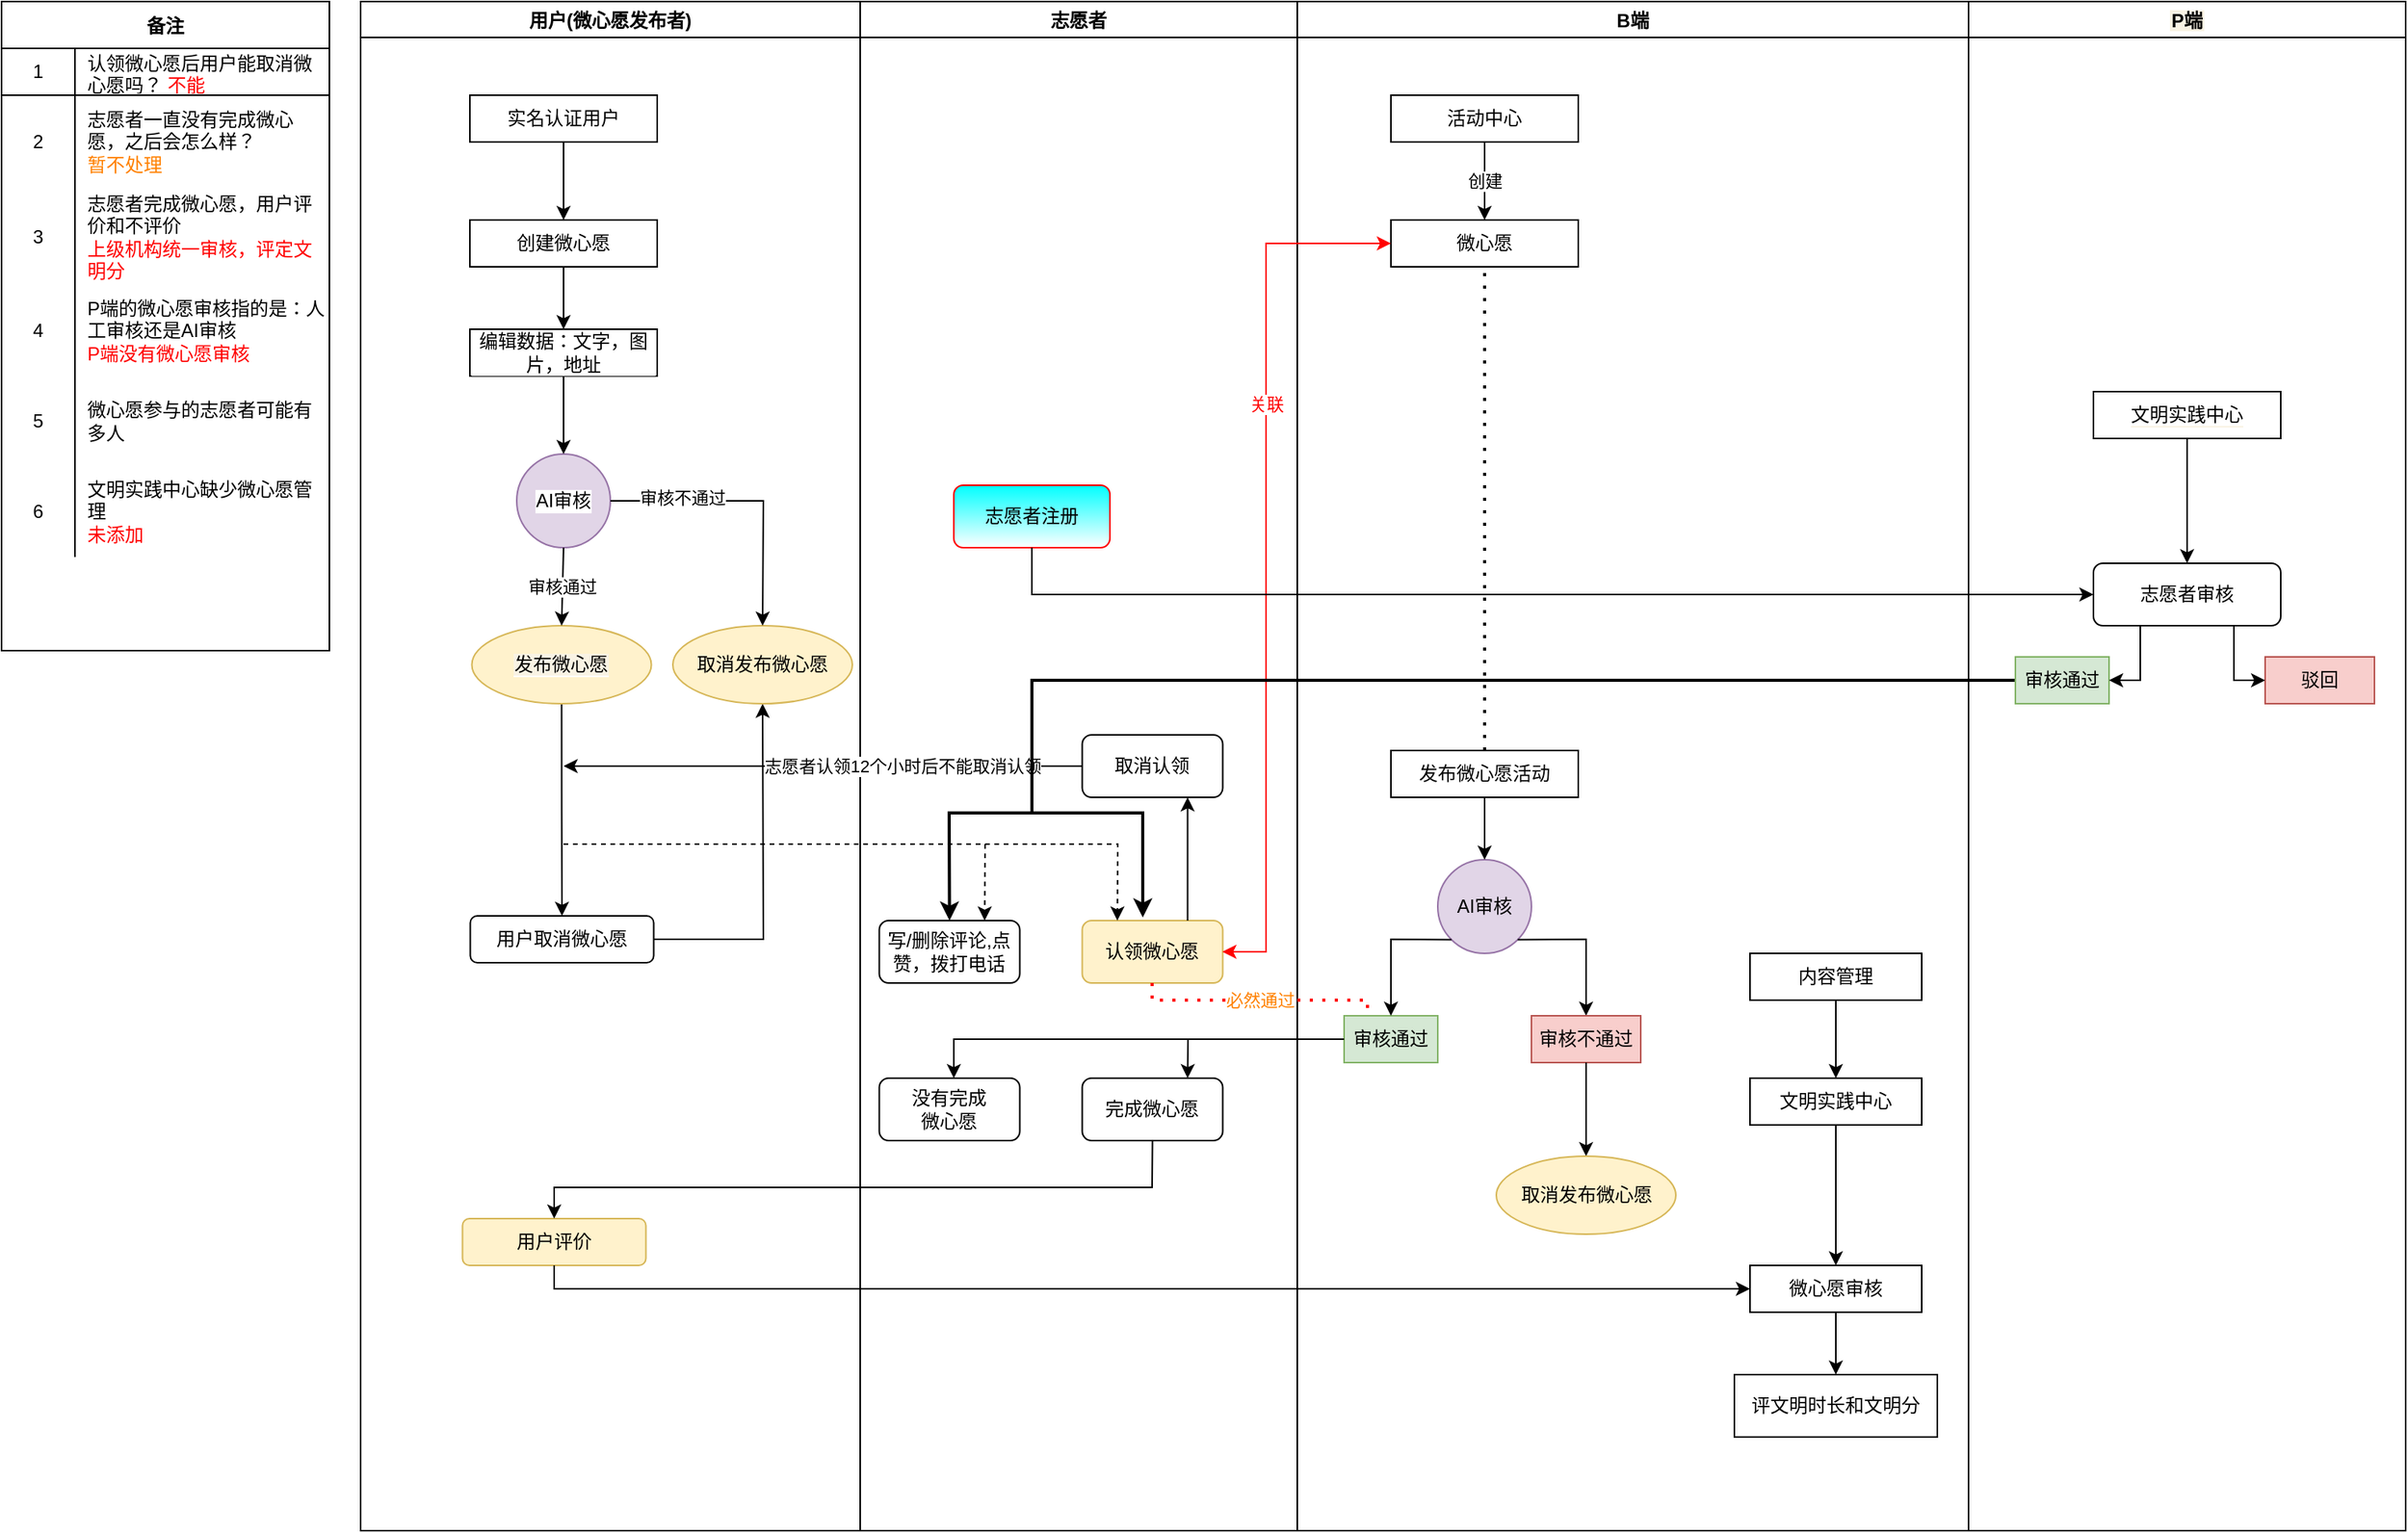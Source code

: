 <mxfile version="15.6.5" type="github">
  <diagram id="3Zdumfhe-f5hq_ZNzXjN" name="第 1 页">
    <mxGraphModel dx="1422" dy="761" grid="1" gridSize="10" guides="1" tooltips="1" connect="1" arrows="1" fold="1" page="1" pageScale="1" pageWidth="827" pageHeight="1169" math="0" shadow="0">
      <root>
        <mxCell id="0" />
        <mxCell id="1" parent="0" />
        <mxCell id="ZOVWsehxwjOW1M9SSfNJ-1" value="用户(微心愿发布者)" style="swimlane;" parent="1" vertex="1">
          <mxGeometry x="250" y="160" width="320" height="980" as="geometry">
            <mxRectangle x="320" y="160" width="60" height="23" as="alternateBounds" />
          </mxGeometry>
        </mxCell>
        <mxCell id="ZOVWsehxwjOW1M9SSfNJ-12" value="" style="edgeStyle=orthogonalEdgeStyle;rounded=0;orthogonalLoop=1;jettySize=auto;html=1;labelBackgroundColor=default;fontColor=default;" parent="ZOVWsehxwjOW1M9SSfNJ-1" source="ZOVWsehxwjOW1M9SSfNJ-5" target="ZOVWsehxwjOW1M9SSfNJ-11" edge="1">
          <mxGeometry relative="1" as="geometry" />
        </mxCell>
        <mxCell id="ZOVWsehxwjOW1M9SSfNJ-5" value="实名认证用户" style="rounded=0;whiteSpace=wrap;html=1;labelBackgroundColor=default;fontColor=default;" parent="ZOVWsehxwjOW1M9SSfNJ-1" vertex="1">
          <mxGeometry x="70" y="60" width="120" height="30" as="geometry" />
        </mxCell>
        <mxCell id="ZOVWsehxwjOW1M9SSfNJ-15" value="" style="edgeStyle=orthogonalEdgeStyle;rounded=0;orthogonalLoop=1;jettySize=auto;html=1;labelBackgroundColor=default;fontColor=default;" parent="ZOVWsehxwjOW1M9SSfNJ-1" source="ZOVWsehxwjOW1M9SSfNJ-11" target="ZOVWsehxwjOW1M9SSfNJ-14" edge="1">
          <mxGeometry relative="1" as="geometry" />
        </mxCell>
        <mxCell id="ZOVWsehxwjOW1M9SSfNJ-11" value="创建微心愿" style="rounded=0;whiteSpace=wrap;html=1;labelBackgroundColor=default;fontColor=default;" parent="ZOVWsehxwjOW1M9SSfNJ-1" vertex="1">
          <mxGeometry x="70" y="140" width="120" height="30" as="geometry" />
        </mxCell>
        <mxCell id="ZOVWsehxwjOW1M9SSfNJ-14" value="编辑数据：文字，图片，地址" style="rounded=0;whiteSpace=wrap;html=1;labelBackgroundColor=default;fontColor=default;" parent="ZOVWsehxwjOW1M9SSfNJ-1" vertex="1">
          <mxGeometry x="70" y="210" width="120" height="30" as="geometry" />
        </mxCell>
        <mxCell id="ZOVWsehxwjOW1M9SSfNJ-61" style="edgeStyle=orthogonalEdgeStyle;rounded=0;orthogonalLoop=1;jettySize=auto;html=1;exitX=0.5;exitY=1;exitDx=0;exitDy=0;exitPerimeter=0;entryX=0.5;entryY=0;entryDx=0;entryDy=0;fontColor=default;strokeColor=#000000;labelBackgroundColor=default;" parent="ZOVWsehxwjOW1M9SSfNJ-1" source="ZOVWsehxwjOW1M9SSfNJ-32" target="ZOVWsehxwjOW1M9SSfNJ-54" edge="1">
          <mxGeometry relative="1" as="geometry" />
        </mxCell>
        <mxCell id="ZOVWsehxwjOW1M9SSfNJ-32" value="&lt;span style=&quot;background-color: rgb(249 , 243 , 228)&quot;&gt;发布微心愿&lt;/span&gt;" style="strokeWidth=1;html=1;shape=mxgraph.flowchart.start_1;whiteSpace=wrap;fillColor=#fff2cc;strokeColor=#d6b656;labelBackgroundColor=default;fontColor=default;" parent="ZOVWsehxwjOW1M9SSfNJ-1" vertex="1">
          <mxGeometry x="71.25" y="400" width="115" height="50" as="geometry" />
        </mxCell>
        <mxCell id="ZOVWsehxwjOW1M9SSfNJ-54" value="用户取消微心愿" style="rounded=1;whiteSpace=wrap;html=1;fontColor=default;strokeWidth=1;verticalAlign=middle;labelBackgroundColor=default;" parent="ZOVWsehxwjOW1M9SSfNJ-1" vertex="1">
          <mxGeometry x="70.25" y="586" width="117.5" height="30" as="geometry" />
        </mxCell>
        <mxCell id="ZOVWsehxwjOW1M9SSfNJ-84" value="&lt;font&gt;AI审核&lt;/font&gt;" style="ellipse;whiteSpace=wrap;html=1;aspect=fixed;shadow=0;glass=0;strokeColor=#9673a6;strokeWidth=1;fillColor=#e1d5e7;verticalAlign=middle;labelBackgroundColor=default;fontColor=default;" parent="ZOVWsehxwjOW1M9SSfNJ-1" vertex="1">
          <mxGeometry x="100" y="290" width="60" height="60" as="geometry" />
        </mxCell>
        <mxCell id="ZOVWsehxwjOW1M9SSfNJ-86" value="" style="endArrow=classic;html=1;rounded=0;fontColor=default;strokeColor=#000000;exitX=0.5;exitY=1;exitDx=0;exitDy=0;entryX=0.5;entryY=0;entryDx=0;entryDy=0;labelBackgroundColor=default;" parent="ZOVWsehxwjOW1M9SSfNJ-1" source="ZOVWsehxwjOW1M9SSfNJ-14" target="ZOVWsehxwjOW1M9SSfNJ-84" edge="1">
          <mxGeometry width="50" height="50" relative="1" as="geometry">
            <mxPoint x="435" y="450" as="sourcePoint" />
            <mxPoint x="485" y="400" as="targetPoint" />
          </mxGeometry>
        </mxCell>
        <mxCell id="ZOVWsehxwjOW1M9SSfNJ-87" value="审核通过" style="endArrow=classic;html=1;rounded=0;fontColor=default;strokeColor=#000000;exitX=0.5;exitY=1;exitDx=0;exitDy=0;entryX=0.5;entryY=0;entryDx=0;entryDy=0;entryPerimeter=0;labelBackgroundColor=default;" parent="ZOVWsehxwjOW1M9SSfNJ-1" source="ZOVWsehxwjOW1M9SSfNJ-84" target="ZOVWsehxwjOW1M9SSfNJ-32" edge="1">
          <mxGeometry width="50" height="50" relative="1" as="geometry">
            <mxPoint x="435" y="450" as="sourcePoint" />
            <mxPoint x="485" y="400" as="targetPoint" />
          </mxGeometry>
        </mxCell>
        <mxCell id="ZOVWsehxwjOW1M9SSfNJ-74" value="" style="endArrow=classic;html=1;rounded=0;fontColor=#FF0000;strokeColor=#000000;entryX=0.5;entryY=1;entryDx=0;entryDy=0;exitX=1;exitY=0.5;exitDx=0;exitDy=0;entryPerimeter=0;" parent="ZOVWsehxwjOW1M9SSfNJ-1" source="ZOVWsehxwjOW1M9SSfNJ-54" edge="1">
          <mxGeometry width="50" height="50" relative="1" as="geometry">
            <mxPoint x="453.5" y="646" as="sourcePoint" />
            <mxPoint x="257.5" y="450" as="targetPoint" />
            <Array as="points">
              <mxPoint x="258" y="601" />
            </Array>
          </mxGeometry>
        </mxCell>
        <mxCell id="RCU2VM99q2kTq8CPx5C1-19" value="用户评价" style="rounded=1;whiteSpace=wrap;html=1;strokeWidth=1;verticalAlign=middle;fillColor=#fff2cc;strokeColor=#d6b656;" parent="ZOVWsehxwjOW1M9SSfNJ-1" vertex="1">
          <mxGeometry x="65.25" y="780" width="117.5" height="30" as="geometry" />
        </mxCell>
        <mxCell id="RCU2VM99q2kTq8CPx5C1-67" value="取消发布微心愿" style="strokeWidth=1;html=1;shape=mxgraph.flowchart.start_1;whiteSpace=wrap;fillColor=#fff2cc;strokeColor=#d6b656;" parent="ZOVWsehxwjOW1M9SSfNJ-1" vertex="1">
          <mxGeometry x="200" y="400" width="115" height="50" as="geometry" />
        </mxCell>
        <mxCell id="ZOVWsehxwjOW1M9SSfNJ-3" value="志愿者" style="swimlane;fillColor=#FFFFFF;strokeColor=default;fontColor=default;strokeWidth=1;" parent="1" vertex="1">
          <mxGeometry x="570" y="160" width="280" height="980" as="geometry">
            <mxRectangle x="570" y="160" width="70" height="23" as="alternateBounds" />
          </mxGeometry>
        </mxCell>
        <mxCell id="ZOVWsehxwjOW1M9SSfNJ-63" value="写/删除评论,点赞，拨打电话" style="rounded=1;whiteSpace=wrap;html=1;fontColor=#000000;strokeWidth=1;verticalAlign=middle;glass=0;" parent="ZOVWsehxwjOW1M9SSfNJ-3" vertex="1">
          <mxGeometry x="12.25" y="589" width="90" height="40" as="geometry" />
        </mxCell>
        <mxCell id="ZOVWsehxwjOW1M9SSfNJ-77" value="认领微心愿" style="rounded=1;whiteSpace=wrap;html=1;strokeWidth=1;verticalAlign=middle;glass=0;fillColor=#fff2cc;strokeColor=#d6b656;" parent="ZOVWsehxwjOW1M9SSfNJ-3" vertex="1">
          <mxGeometry x="142.25" y="589" width="90" height="40" as="geometry" />
        </mxCell>
        <mxCell id="ZOVWsehxwjOW1M9SSfNJ-81" value="取消认领" style="rounded=1;whiteSpace=wrap;html=1;fontColor=#000000;strokeWidth=1;verticalAlign=middle;glass=0;" parent="ZOVWsehxwjOW1M9SSfNJ-3" vertex="1">
          <mxGeometry x="142.25" y="470" width="90" height="40" as="geometry" />
        </mxCell>
        <mxCell id="ZOVWsehxwjOW1M9SSfNJ-82" value="" style="endArrow=classic;html=1;rounded=0;fontColor=#FF0000;strokeColor=#000000;exitX=0.75;exitY=0;exitDx=0;exitDy=0;entryX=0.75;entryY=1;entryDx=0;entryDy=0;" parent="ZOVWsehxwjOW1M9SSfNJ-3" source="ZOVWsehxwjOW1M9SSfNJ-77" target="ZOVWsehxwjOW1M9SSfNJ-81" edge="1">
          <mxGeometry width="50" height="50" relative="1" as="geometry">
            <mxPoint x="182.25" y="516" as="sourcePoint" />
            <mxPoint x="232.25" y="466" as="targetPoint" />
          </mxGeometry>
        </mxCell>
        <mxCell id="RCU2VM99q2kTq8CPx5C1-15" value="完成微心愿" style="rounded=1;whiteSpace=wrap;html=1;fontColor=#000000;strokeWidth=1;verticalAlign=middle;glass=0;" parent="ZOVWsehxwjOW1M9SSfNJ-3" vertex="1">
          <mxGeometry x="142.25" y="690" width="90" height="40" as="geometry" />
        </mxCell>
        <mxCell id="RCU2VM99q2kTq8CPx5C1-60" value="没有完成&lt;br&gt;微心愿" style="rounded=1;whiteSpace=wrap;html=1;fontColor=#000000;strokeWidth=1;verticalAlign=middle;glass=0;" parent="ZOVWsehxwjOW1M9SSfNJ-3" vertex="1">
          <mxGeometry x="12.25" y="690" width="90" height="40" as="geometry" />
        </mxCell>
        <mxCell id="fV6f6WBhMUUk63Nt62jX-1" value="志愿者注册" style="rounded=1;whiteSpace=wrap;html=1;gradientColor=#ffffff;strokeColor=#FF0000;fillColor=#00FFFF;" parent="ZOVWsehxwjOW1M9SSfNJ-3" vertex="1">
          <mxGeometry x="60" y="310" width="100" height="40" as="geometry" />
        </mxCell>
        <mxCell id="ZOVWsehxwjOW1M9SSfNJ-2" value="B端" style="swimlane;fillColor=default;strokeColor=default;fontColor=default;" parent="1" vertex="1">
          <mxGeometry x="850" y="160" width="430" height="980" as="geometry">
            <mxRectangle x="810" y="160" width="50" height="23" as="alternateBounds" />
          </mxGeometry>
        </mxCell>
        <mxCell id="ZOVWsehxwjOW1M9SSfNJ-8" value="创建" style="edgeStyle=orthogonalEdgeStyle;rounded=0;orthogonalLoop=1;jettySize=auto;html=1;" parent="ZOVWsehxwjOW1M9SSfNJ-2" source="ZOVWsehxwjOW1M9SSfNJ-6" target="ZOVWsehxwjOW1M9SSfNJ-7" edge="1">
          <mxGeometry relative="1" as="geometry">
            <Array as="points">
              <mxPoint x="120" y="120" />
              <mxPoint x="120" y="120" />
            </Array>
          </mxGeometry>
        </mxCell>
        <mxCell id="ZOVWsehxwjOW1M9SSfNJ-6" value="活动中心" style="rounded=0;whiteSpace=wrap;html=1;" parent="ZOVWsehxwjOW1M9SSfNJ-2" vertex="1">
          <mxGeometry x="60" y="60" width="120" height="30" as="geometry" />
        </mxCell>
        <mxCell id="ZOVWsehxwjOW1M9SSfNJ-7" value="微心愿" style="rounded=0;whiteSpace=wrap;html=1;" parent="ZOVWsehxwjOW1M9SSfNJ-2" vertex="1">
          <mxGeometry x="60" y="140" width="120" height="30" as="geometry" />
        </mxCell>
        <mxCell id="RCU2VM99q2kTq8CPx5C1-1" value="发布微心愿活动" style="rounded=0;whiteSpace=wrap;html=1;" parent="ZOVWsehxwjOW1M9SSfNJ-2" vertex="1">
          <mxGeometry x="60" y="480" width="120" height="30" as="geometry" />
        </mxCell>
        <mxCell id="RCU2VM99q2kTq8CPx5C1-2" value="" style="endArrow=none;dashed=1;html=1;dashPattern=1 3;strokeWidth=2;rounded=0;exitX=0.5;exitY=0;exitDx=0;exitDy=0;entryX=0.5;entryY=1;entryDx=0;entryDy=0;" parent="ZOVWsehxwjOW1M9SSfNJ-2" source="RCU2VM99q2kTq8CPx5C1-1" target="ZOVWsehxwjOW1M9SSfNJ-7" edge="1">
          <mxGeometry width="50" height="50" relative="1" as="geometry">
            <mxPoint x="-150" y="460" as="sourcePoint" />
            <mxPoint x="-100" y="410" as="targetPoint" />
          </mxGeometry>
        </mxCell>
        <mxCell id="RCU2VM99q2kTq8CPx5C1-3" value="&lt;font color=&quot;#000000&quot;&gt;AI审核&lt;/font&gt;" style="ellipse;whiteSpace=wrap;html=1;aspect=fixed;shadow=0;glass=0;strokeColor=#9673a6;strokeWidth=1;fillColor=#e1d5e7;verticalAlign=middle;" parent="ZOVWsehxwjOW1M9SSfNJ-2" vertex="1">
          <mxGeometry x="90" y="550" width="60" height="60" as="geometry" />
        </mxCell>
        <mxCell id="RCU2VM99q2kTq8CPx5C1-4" value="" style="endArrow=classic;html=1;rounded=0;exitX=0.5;exitY=1;exitDx=0;exitDy=0;entryX=0.5;entryY=0;entryDx=0;entryDy=0;" parent="ZOVWsehxwjOW1M9SSfNJ-2" source="RCU2VM99q2kTq8CPx5C1-1" target="RCU2VM99q2kTq8CPx5C1-3" edge="1">
          <mxGeometry width="50" height="50" relative="1" as="geometry">
            <mxPoint x="-150" y="560" as="sourcePoint" />
            <mxPoint x="-100" y="510" as="targetPoint" />
          </mxGeometry>
        </mxCell>
        <mxCell id="RCU2VM99q2kTq8CPx5C1-6" value="审核通过" style="rounded=0;whiteSpace=wrap;html=1;fillColor=#d5e8d4;strokeColor=#82b366;fontColor=default;" parent="ZOVWsehxwjOW1M9SSfNJ-2" vertex="1">
          <mxGeometry x="30" y="650" width="60" height="30" as="geometry" />
        </mxCell>
        <mxCell id="RCU2VM99q2kTq8CPx5C1-9" value="" style="endArrow=classic;html=1;rounded=0;exitX=1;exitY=1;exitDx=0;exitDy=0;entryX=0.5;entryY=0;entryDx=0;entryDy=0;" parent="ZOVWsehxwjOW1M9SSfNJ-2" source="RCU2VM99q2kTq8CPx5C1-3" target="RCU2VM99q2kTq8CPx5C1-10" edge="1">
          <mxGeometry width="50" height="50" relative="1" as="geometry">
            <mxPoint x="-150" y="460" as="sourcePoint" />
            <mxPoint x="190" y="640" as="targetPoint" />
            <Array as="points">
              <mxPoint x="185" y="601" />
            </Array>
          </mxGeometry>
        </mxCell>
        <mxCell id="RCU2VM99q2kTq8CPx5C1-10" value="审核不通过" style="rounded=0;whiteSpace=wrap;html=1;fillColor=#f8cecc;strokeColor=#b85450;fontColor=default;" parent="ZOVWsehxwjOW1M9SSfNJ-2" vertex="1">
          <mxGeometry x="150" y="650" width="70" height="30" as="geometry" />
        </mxCell>
        <mxCell id="RCU2VM99q2kTq8CPx5C1-64" value="" style="endArrow=classic;html=1;rounded=0;fontSize=11;fontColor=#FF8000;strokeColor=#000000;exitX=0.5;exitY=1;exitDx=0;exitDy=0;entryX=0.5;entryY=0;entryDx=0;entryDy=0;" parent="ZOVWsehxwjOW1M9SSfNJ-2" source="RCU2VM99q2kTq8CPx5C1-10" edge="1">
          <mxGeometry width="50" height="50" relative="1" as="geometry">
            <mxPoint x="-170" y="510" as="sourcePoint" />
            <mxPoint x="185" y="740" as="targetPoint" />
          </mxGeometry>
        </mxCell>
        <mxCell id="RCU2VM99q2kTq8CPx5C1-5" value="" style="endArrow=classic;html=1;rounded=0;exitX=0;exitY=1;exitDx=0;exitDy=0;entryX=0.5;entryY=0;entryDx=0;entryDy=0;" parent="ZOVWsehxwjOW1M9SSfNJ-2" source="RCU2VM99q2kTq8CPx5C1-3" target="RCU2VM99q2kTq8CPx5C1-6" edge="1">
          <mxGeometry width="50" height="50" relative="1" as="geometry">
            <mxPoint x="-150" y="460" as="sourcePoint" />
            <mxPoint x="60" y="640" as="targetPoint" />
            <Array as="points">
              <mxPoint x="60" y="601" />
            </Array>
          </mxGeometry>
        </mxCell>
        <mxCell id="RCU2VM99q2kTq8CPx5C1-68" value="取消发布微心愿" style="strokeWidth=1;html=1;shape=mxgraph.flowchart.start_1;whiteSpace=wrap;fillColor=#fff2cc;strokeColor=#d6b656;" parent="ZOVWsehxwjOW1M9SSfNJ-2" vertex="1">
          <mxGeometry x="127.5" y="740" width="115" height="50" as="geometry" />
        </mxCell>
        <mxCell id="ZOVWsehxwjOW1M9SSfNJ-23" value="内容管理" style="rounded=0;whiteSpace=wrap;html=1;strokeWidth=1;fillColor=default;strokeColor=default;fontColor=default;" parent="ZOVWsehxwjOW1M9SSfNJ-2" vertex="1">
          <mxGeometry x="290" y="610" width="110" height="30" as="geometry" />
        </mxCell>
        <mxCell id="ZOVWsehxwjOW1M9SSfNJ-25" value="文明实践中心" style="rounded=0;whiteSpace=wrap;html=1;strokeWidth=1;fillColor=default;strokeColor=default;fontColor=default;" parent="ZOVWsehxwjOW1M9SSfNJ-2" vertex="1">
          <mxGeometry x="290" y="690" width="110" height="30" as="geometry" />
        </mxCell>
        <mxCell id="ZOVWsehxwjOW1M9SSfNJ-24" value="" style="endArrow=classic;html=1;rounded=0;exitX=0.5;exitY=1;exitDx=0;exitDy=0;fillColor=default;strokeColor=default;fontColor=default;" parent="ZOVWsehxwjOW1M9SSfNJ-2" source="ZOVWsehxwjOW1M9SSfNJ-23" target="ZOVWsehxwjOW1M9SSfNJ-25" edge="1">
          <mxGeometry width="50" height="50" relative="1" as="geometry">
            <mxPoint x="30" y="800" as="sourcePoint" />
            <mxPoint x="345" y="690" as="targetPoint" />
          </mxGeometry>
        </mxCell>
        <mxCell id="ZOVWsehxwjOW1M9SSfNJ-92" value="微心愿审核" style="rounded=0;whiteSpace=wrap;html=1;strokeWidth=1;fillColor=default;strokeColor=default;fontColor=default;" parent="ZOVWsehxwjOW1M9SSfNJ-2" vertex="1">
          <mxGeometry x="290" y="810" width="110" height="30" as="geometry" />
        </mxCell>
        <mxCell id="ZOVWsehxwjOW1M9SSfNJ-30" style="edgeStyle=orthogonalEdgeStyle;rounded=0;orthogonalLoop=1;jettySize=auto;html=1;exitX=0.5;exitY=1;exitDx=0;exitDy=0;entryX=0.5;entryY=0;entryDx=0;entryDy=0;fillColor=default;strokeColor=default;fontColor=default;" parent="ZOVWsehxwjOW1M9SSfNJ-2" source="ZOVWsehxwjOW1M9SSfNJ-25" target="ZOVWsehxwjOW1M9SSfNJ-92" edge="1">
          <mxGeometry relative="1" as="geometry">
            <mxPoint x="345" y="780" as="targetPoint" />
          </mxGeometry>
        </mxCell>
        <mxCell id="RCU2VM99q2kTq8CPx5C1-58" value="" style="endArrow=classic;html=1;rounded=0;fontSize=11;fontColor=default;strokeColor=default;exitX=0.5;exitY=1;exitDx=0;exitDy=0;fillColor=default;" parent="ZOVWsehxwjOW1M9SSfNJ-2" source="ZOVWsehxwjOW1M9SSfNJ-92" edge="1">
          <mxGeometry width="50" height="50" relative="1" as="geometry">
            <mxPoint x="-130" y="620" as="sourcePoint" />
            <mxPoint x="345" y="880" as="targetPoint" />
          </mxGeometry>
        </mxCell>
        <mxCell id="RCU2VM99q2kTq8CPx5C1-65" value="评文明时长和文明分" style="rounded=0;whiteSpace=wrap;html=1;strokeWidth=1;fillColor=default;strokeColor=default;fontColor=default;" parent="ZOVWsehxwjOW1M9SSfNJ-2" vertex="1">
          <mxGeometry x="280" y="880" width="130" height="40" as="geometry" />
        </mxCell>
        <mxCell id="ZOVWsehxwjOW1M9SSfNJ-89" value="" style="endArrow=classic;html=1;rounded=0;fontColor=#000000;strokeColor=#000000;exitX=0;exitY=0.5;exitDx=0;exitDy=0;labelBackgroundColor=default;" parent="1" source="ZOVWsehxwjOW1M9SSfNJ-81" edge="1">
          <mxGeometry width="50" height="50" relative="1" as="geometry">
            <mxPoint x="750" y="689" as="sourcePoint" />
            <mxPoint x="380" y="650" as="targetPoint" />
          </mxGeometry>
        </mxCell>
        <mxCell id="ZOVWsehxwjOW1M9SSfNJ-95" value="志愿者认领12个小时后不能取消认领" style="edgeLabel;html=1;align=center;verticalAlign=middle;resizable=0;points=[];fontColor=#000000;" parent="ZOVWsehxwjOW1M9SSfNJ-89" vertex="1" connectable="0">
          <mxGeometry x="-0.303" relative="1" as="geometry">
            <mxPoint as="offset" />
          </mxGeometry>
        </mxCell>
        <mxCell id="ZOVWsehxwjOW1M9SSfNJ-90" value="" style="endArrow=classic;html=1;rounded=0;fontColor=#000000;strokeColor=#000000;entryX=0.5;entryY=0;entryDx=0;entryDy=0;entryPerimeter=0;" parent="1" edge="1">
          <mxGeometry width="50" height="50" relative="1" as="geometry">
            <mxPoint x="410" y="480" as="sourcePoint" />
            <mxPoint x="507.5" y="560" as="targetPoint" />
            <Array as="points">
              <mxPoint x="508" y="480" />
            </Array>
          </mxGeometry>
        </mxCell>
        <mxCell id="ZOVWsehxwjOW1M9SSfNJ-91" value="审核不通过" style="edgeLabel;html=1;align=center;verticalAlign=middle;resizable=0;points=[];fontColor=default;labelBackgroundColor=default;" parent="ZOVWsehxwjOW1M9SSfNJ-90" vertex="1" connectable="0">
          <mxGeometry x="-0.538" y="2" relative="1" as="geometry">
            <mxPoint x="5" as="offset" />
          </mxGeometry>
        </mxCell>
        <mxCell id="ZOVWsehxwjOW1M9SSfNJ-43" value="" style="endArrow=classic;startArrow=classic;html=1;rounded=0;entryX=0;entryY=0.5;entryDx=0;entryDy=0;strokeColor=#FF0000;" parent="1" target="ZOVWsehxwjOW1M9SSfNJ-7" edge="1">
          <mxGeometry width="50" height="50" relative="1" as="geometry">
            <mxPoint x="802" y="769" as="sourcePoint" />
            <mxPoint x="801.25" y="385" as="targetPoint" />
            <Array as="points">
              <mxPoint x="830" y="769" />
              <mxPoint x="830" y="315" />
            </Array>
          </mxGeometry>
        </mxCell>
        <mxCell id="ZOVWsehxwjOW1M9SSfNJ-44" value="关联" style="edgeLabel;html=1;align=center;verticalAlign=middle;resizable=0;points=[];fontColor=#FF0000;" parent="ZOVWsehxwjOW1M9SSfNJ-43" vertex="1" connectable="0">
          <mxGeometry x="0.35" relative="1" as="geometry">
            <mxPoint as="offset" />
          </mxGeometry>
        </mxCell>
        <mxCell id="RCU2VM99q2kTq8CPx5C1-17" value="" style="endArrow=classic;html=1;rounded=0;exitX=0;exitY=0.5;exitDx=0;exitDy=0;entryX=0.75;entryY=0;entryDx=0;entryDy=0;" parent="1" source="RCU2VM99q2kTq8CPx5C1-6" target="RCU2VM99q2kTq8CPx5C1-15" edge="1">
          <mxGeometry width="50" height="50" relative="1" as="geometry">
            <mxPoint x="690" y="720" as="sourcePoint" />
            <mxPoint x="740" y="670" as="targetPoint" />
            <Array as="points">
              <mxPoint x="780" y="825" />
            </Array>
          </mxGeometry>
        </mxCell>
        <mxCell id="RCU2VM99q2kTq8CPx5C1-18" value="" style="endArrow=classic;html=1;rounded=0;exitX=0.5;exitY=1;exitDx=0;exitDy=0;entryX=0.5;entryY=0;entryDx=0;entryDy=0;" parent="1" source="RCU2VM99q2kTq8CPx5C1-15" target="RCU2VM99q2kTq8CPx5C1-19" edge="1">
          <mxGeometry width="50" height="50" relative="1" as="geometry">
            <mxPoint x="690" y="720" as="sourcePoint" />
            <mxPoint x="480" y="940" as="targetPoint" />
            <Array as="points">
              <mxPoint x="757" y="920" />
              <mxPoint x="374" y="920" />
            </Array>
          </mxGeometry>
        </mxCell>
        <mxCell id="RCU2VM99q2kTq8CPx5C1-40" value="备注" style="shape=table;startSize=30;container=1;collapsible=0;childLayout=tableLayout;fixedRows=1;rowLines=0;fontStyle=1;align=center;pointerEvents=1;" parent="1" vertex="1">
          <mxGeometry x="20" y="160" width="210" height="416" as="geometry" />
        </mxCell>
        <mxCell id="RCU2VM99q2kTq8CPx5C1-41" value="" style="shape=partialRectangle;html=1;whiteSpace=wrap;collapsible=0;dropTarget=0;pointerEvents=1;fillColor=none;top=0;left=0;bottom=1;right=0;points=[[0,0.5],[1,0.5]];portConstraint=eastwest;" parent="RCU2VM99q2kTq8CPx5C1-40" vertex="1">
          <mxGeometry y="30" width="210" height="30" as="geometry" />
        </mxCell>
        <mxCell id="RCU2VM99q2kTq8CPx5C1-42" value="1" style="shape=partialRectangle;html=1;whiteSpace=wrap;connectable=0;fillColor=none;top=0;left=0;bottom=0;right=0;overflow=hidden;pointerEvents=1;" parent="RCU2VM99q2kTq8CPx5C1-41" vertex="1">
          <mxGeometry width="47" height="30" as="geometry">
            <mxRectangle width="47" height="30" as="alternateBounds" />
          </mxGeometry>
        </mxCell>
        <mxCell id="RCU2VM99q2kTq8CPx5C1-43" value="认领微心愿后用户能取消微心愿吗？ &lt;font color=&quot;#ff0000&quot;&gt;不能&lt;/font&gt;" style="shape=partialRectangle;html=1;whiteSpace=wrap;connectable=0;fillColor=none;top=0;left=0;bottom=0;right=0;align=left;spacingLeft=6;overflow=hidden;pointerEvents=1;" parent="RCU2VM99q2kTq8CPx5C1-41" vertex="1">
          <mxGeometry x="47" width="163" height="30" as="geometry">
            <mxRectangle width="163" height="30" as="alternateBounds" />
          </mxGeometry>
        </mxCell>
        <mxCell id="RCU2VM99q2kTq8CPx5C1-44" value="" style="shape=partialRectangle;html=1;whiteSpace=wrap;collapsible=0;dropTarget=0;pointerEvents=1;fillColor=none;top=0;left=0;bottom=0;right=0;points=[[0,0.5],[1,0.5]];portConstraint=eastwest;" parent="RCU2VM99q2kTq8CPx5C1-40" vertex="1">
          <mxGeometry y="60" width="210" height="60" as="geometry" />
        </mxCell>
        <mxCell id="RCU2VM99q2kTq8CPx5C1-45" value="2" style="shape=partialRectangle;html=1;whiteSpace=wrap;connectable=0;fillColor=none;top=0;left=0;bottom=0;right=0;overflow=hidden;pointerEvents=1;" parent="RCU2VM99q2kTq8CPx5C1-44" vertex="1">
          <mxGeometry width="47" height="60" as="geometry">
            <mxRectangle width="47" height="60" as="alternateBounds" />
          </mxGeometry>
        </mxCell>
        <mxCell id="RCU2VM99q2kTq8CPx5C1-46" value="志愿者一直没有完成微心愿，之后会怎么样？&lt;br&gt;&lt;font color=&quot;#ff8000&quot;&gt;暂不处理&lt;/font&gt;" style="shape=partialRectangle;html=1;whiteSpace=wrap;connectable=0;fillColor=none;top=0;left=0;bottom=0;right=0;align=left;spacingLeft=6;overflow=hidden;pointerEvents=1;" parent="RCU2VM99q2kTq8CPx5C1-44" vertex="1">
          <mxGeometry x="47" width="163" height="60" as="geometry">
            <mxRectangle width="163" height="60" as="alternateBounds" />
          </mxGeometry>
        </mxCell>
        <mxCell id="RCU2VM99q2kTq8CPx5C1-47" value="" style="shape=partialRectangle;html=1;whiteSpace=wrap;collapsible=0;dropTarget=0;pointerEvents=1;fillColor=none;top=0;left=0;bottom=0;right=0;points=[[0,0.5],[1,0.5]];portConstraint=eastwest;" parent="RCU2VM99q2kTq8CPx5C1-40" vertex="1">
          <mxGeometry y="120" width="210" height="62" as="geometry" />
        </mxCell>
        <mxCell id="RCU2VM99q2kTq8CPx5C1-48" value="3" style="shape=partialRectangle;html=1;whiteSpace=wrap;connectable=0;fillColor=none;top=0;left=0;bottom=0;right=0;overflow=hidden;pointerEvents=1;" parent="RCU2VM99q2kTq8CPx5C1-47" vertex="1">
          <mxGeometry width="47" height="62" as="geometry">
            <mxRectangle width="47" height="62" as="alternateBounds" />
          </mxGeometry>
        </mxCell>
        <mxCell id="RCU2VM99q2kTq8CPx5C1-49" value="志愿者完成微心愿，用户评价和不评价&lt;br&gt;&lt;font color=&quot;#ff0000&quot;&gt;上级机构统一审核，评定文明分&lt;/font&gt;" style="shape=partialRectangle;html=1;whiteSpace=wrap;connectable=0;fillColor=none;top=0;left=0;bottom=0;right=0;align=left;spacingLeft=6;overflow=hidden;pointerEvents=1;" parent="RCU2VM99q2kTq8CPx5C1-47" vertex="1">
          <mxGeometry x="47" width="163" height="62" as="geometry">
            <mxRectangle width="163" height="62" as="alternateBounds" />
          </mxGeometry>
        </mxCell>
        <mxCell id="RCU2VM99q2kTq8CPx5C1-50" style="shape=partialRectangle;html=1;whiteSpace=wrap;collapsible=0;dropTarget=0;pointerEvents=1;fillColor=none;top=0;left=0;bottom=0;right=0;points=[[0,0.5],[1,0.5]];portConstraint=eastwest;" parent="RCU2VM99q2kTq8CPx5C1-40" vertex="1">
          <mxGeometry y="182" width="210" height="58" as="geometry" />
        </mxCell>
        <mxCell id="RCU2VM99q2kTq8CPx5C1-51" value="4" style="shape=partialRectangle;html=1;whiteSpace=wrap;connectable=0;fillColor=none;top=0;left=0;bottom=0;right=0;overflow=hidden;pointerEvents=1;" parent="RCU2VM99q2kTq8CPx5C1-50" vertex="1">
          <mxGeometry width="47" height="58" as="geometry">
            <mxRectangle width="47" height="58" as="alternateBounds" />
          </mxGeometry>
        </mxCell>
        <mxCell id="RCU2VM99q2kTq8CPx5C1-52" value="P端的微心愿审核指的是：人工审核还是AI审核&amp;nbsp; &lt;br&gt;&lt;font color=&quot;#ff0000&quot;&gt;P端没有微心愿审核&lt;/font&gt;" style="shape=partialRectangle;html=1;whiteSpace=wrap;connectable=0;fillColor=none;top=0;left=0;bottom=0;right=0;align=left;spacingLeft=6;overflow=hidden;pointerEvents=1;" parent="RCU2VM99q2kTq8CPx5C1-50" vertex="1">
          <mxGeometry x="47" width="163" height="58" as="geometry">
            <mxRectangle width="163" height="58" as="alternateBounds" />
          </mxGeometry>
        </mxCell>
        <mxCell id="RCU2VM99q2kTq8CPx5C1-70" style="shape=partialRectangle;html=1;whiteSpace=wrap;collapsible=0;dropTarget=0;pointerEvents=1;fillColor=none;top=0;left=0;bottom=0;right=0;points=[[0,0.5],[1,0.5]];portConstraint=eastwest;" parent="RCU2VM99q2kTq8CPx5C1-40" vertex="1">
          <mxGeometry y="240" width="210" height="58" as="geometry" />
        </mxCell>
        <mxCell id="RCU2VM99q2kTq8CPx5C1-71" value="5" style="shape=partialRectangle;html=1;whiteSpace=wrap;connectable=0;fillColor=none;top=0;left=0;bottom=0;right=0;overflow=hidden;pointerEvents=1;" parent="RCU2VM99q2kTq8CPx5C1-70" vertex="1">
          <mxGeometry width="47" height="58" as="geometry">
            <mxRectangle width="47" height="58" as="alternateBounds" />
          </mxGeometry>
        </mxCell>
        <mxCell id="RCU2VM99q2kTq8CPx5C1-72" value="微心愿参与的志愿者可能有多人" style="shape=partialRectangle;html=1;whiteSpace=wrap;connectable=0;fillColor=none;top=0;left=0;bottom=0;right=0;align=left;spacingLeft=6;overflow=hidden;pointerEvents=1;" parent="RCU2VM99q2kTq8CPx5C1-70" vertex="1">
          <mxGeometry x="47" width="163" height="58" as="geometry">
            <mxRectangle width="163" height="58" as="alternateBounds" />
          </mxGeometry>
        </mxCell>
        <mxCell id="fV6f6WBhMUUk63Nt62jX-3" style="shape=partialRectangle;html=1;whiteSpace=wrap;collapsible=0;dropTarget=0;pointerEvents=1;fillColor=none;top=0;left=0;bottom=0;right=0;points=[[0,0.5],[1,0.5]];portConstraint=eastwest;" parent="RCU2VM99q2kTq8CPx5C1-40" vertex="1">
          <mxGeometry y="298" width="210" height="58" as="geometry" />
        </mxCell>
        <mxCell id="fV6f6WBhMUUk63Nt62jX-4" value="6" style="shape=partialRectangle;html=1;whiteSpace=wrap;connectable=0;fillColor=none;top=0;left=0;bottom=0;right=0;overflow=hidden;pointerEvents=1;" parent="fV6f6WBhMUUk63Nt62jX-3" vertex="1">
          <mxGeometry width="47" height="58" as="geometry">
            <mxRectangle width="47" height="58" as="alternateBounds" />
          </mxGeometry>
        </mxCell>
        <mxCell id="fV6f6WBhMUUk63Nt62jX-5" value="文明实践中心缺少微心愿管理&lt;br&gt;&lt;font color=&quot;#ff0000&quot;&gt;未添加&lt;/font&gt;" style="shape=partialRectangle;html=1;whiteSpace=wrap;connectable=0;fillColor=none;top=0;left=0;bottom=0;right=0;align=left;spacingLeft=6;overflow=hidden;pointerEvents=1;" parent="fV6f6WBhMUUk63Nt62jX-3" vertex="1">
          <mxGeometry x="47" width="163" height="58" as="geometry">
            <mxRectangle width="163" height="58" as="alternateBounds" />
          </mxGeometry>
        </mxCell>
        <mxCell id="RCU2VM99q2kTq8CPx5C1-56" value="" style="endArrow=classic;html=1;rounded=0;fontSize=11;fontColor=#FF8000;exitX=0.5;exitY=1;exitDx=0;exitDy=0;entryX=0;entryY=0.5;entryDx=0;entryDy=0;" parent="1" source="RCU2VM99q2kTq8CPx5C1-19" target="ZOVWsehxwjOW1M9SSfNJ-92" edge="1">
          <mxGeometry width="50" height="50" relative="1" as="geometry">
            <mxPoint x="680" y="780" as="sourcePoint" />
            <mxPoint x="730" y="730" as="targetPoint" />
            <Array as="points">
              <mxPoint x="374" y="985" />
            </Array>
          </mxGeometry>
        </mxCell>
        <mxCell id="RCU2VM99q2kTq8CPx5C1-59" value="" style="endArrow=classic;html=1;rounded=0;fontSize=11;fontColor=#FF8000;strokeColor=#000000;exitX=0;exitY=0.5;exitDx=0;exitDy=0;" parent="1" source="RCU2VM99q2kTq8CPx5C1-6" edge="1">
          <mxGeometry width="50" height="50" relative="1" as="geometry">
            <mxPoint x="680" y="780" as="sourcePoint" />
            <mxPoint x="630" y="850" as="targetPoint" />
            <Array as="points">
              <mxPoint x="630" y="825" />
            </Array>
          </mxGeometry>
        </mxCell>
        <mxCell id="RCU2VM99q2kTq8CPx5C1-61" value="必然通过" style="endArrow=none;dashed=1;html=1;dashPattern=1 3;strokeWidth=2;rounded=0;fontSize=11;fontColor=#FF8000;strokeColor=#FF0000;entryX=0.25;entryY=0;entryDx=0;entryDy=0;" parent="1" target="RCU2VM99q2kTq8CPx5C1-6" edge="1">
          <mxGeometry width="50" height="50" relative="1" as="geometry">
            <mxPoint x="757" y="789" as="sourcePoint" />
            <mxPoint x="730" y="520" as="targetPoint" />
            <Array as="points">
              <mxPoint x="757" y="800" />
              <mxPoint x="895" y="800" />
            </Array>
          </mxGeometry>
        </mxCell>
        <mxCell id="6Wp8ZB3QyJgt8Iu6o3w5-2" value="" style="endArrow=classic;html=1;rounded=0;fontColor=default;exitX=0.5;exitY=1;exitDx=0;exitDy=0;strokeColor=default;labelBackgroundColor=default;entryX=0;entryY=0.5;entryDx=0;entryDy=0;" edge="1" parent="1" source="fV6f6WBhMUUk63Nt62jX-1" target="6Wp8ZB3QyJgt8Iu6o3w5-1">
          <mxGeometry width="50" height="50" relative="1" as="geometry">
            <mxPoint x="700" y="620" as="sourcePoint" />
            <mxPoint x="750" y="570" as="targetPoint" />
            <Array as="points">
              <mxPoint x="680" y="540" />
            </Array>
          </mxGeometry>
        </mxCell>
        <mxCell id="6Wp8ZB3QyJgt8Iu6o3w5-8" value="" style="endArrow=classic;html=1;rounded=0;labelBackgroundColor=default;fontColor=default;strokeColor=#000000;exitX=0;exitY=0.5;exitDx=0;exitDy=0;entryX=0.5;entryY=0;entryDx=0;entryDy=0;strokeWidth=2;" edge="1" parent="1" source="6Wp8ZB3QyJgt8Iu6o3w5-3" target="ZOVWsehxwjOW1M9SSfNJ-63">
          <mxGeometry width="50" height="50" relative="1" as="geometry">
            <mxPoint x="700" y="620" as="sourcePoint" />
            <mxPoint x="750" y="570" as="targetPoint" />
            <Array as="points">
              <mxPoint x="680" y="595" />
              <mxPoint x="680" y="680" />
              <mxPoint x="627" y="680" />
            </Array>
          </mxGeometry>
        </mxCell>
        <mxCell id="6Wp8ZB3QyJgt8Iu6o3w5-9" value="" style="endArrow=classic;html=1;rounded=0;labelBackgroundColor=default;fontColor=default;strokeColor=#000000;exitX=0;exitY=0.5;exitDx=0;exitDy=0;entryX=0.431;entryY=-0.05;entryDx=0;entryDy=0;entryPerimeter=0;strokeWidth=2;" edge="1" parent="1" source="6Wp8ZB3QyJgt8Iu6o3w5-3" target="ZOVWsehxwjOW1M9SSfNJ-77">
          <mxGeometry width="50" height="50" relative="1" as="geometry">
            <mxPoint x="700" y="620" as="sourcePoint" />
            <mxPoint x="750" y="570" as="targetPoint" />
            <Array as="points">
              <mxPoint x="680" y="595" />
              <mxPoint x="680" y="680" />
              <mxPoint x="751" y="680" />
            </Array>
          </mxGeometry>
        </mxCell>
        <mxCell id="6Wp8ZB3QyJgt8Iu6o3w5-10" value="" style="endArrow=classic;html=1;rounded=0;labelBackgroundColor=default;fontColor=default;strokeColor=#000000;strokeWidth=1;entryX=0.75;entryY=0;entryDx=0;entryDy=0;dashed=1;" edge="1" parent="1" target="ZOVWsehxwjOW1M9SSfNJ-63">
          <mxGeometry width="50" height="50" relative="1" as="geometry">
            <mxPoint x="380" y="700" as="sourcePoint" />
            <mxPoint x="1380" y="260" as="targetPoint" />
            <Array as="points">
              <mxPoint x="650" y="700" />
            </Array>
          </mxGeometry>
        </mxCell>
        <mxCell id="6Wp8ZB3QyJgt8Iu6o3w5-11" value="" style="endArrow=classic;html=1;rounded=0;labelBackgroundColor=default;fontColor=default;strokeColor=#000000;strokeWidth=1;entryX=0.25;entryY=0;entryDx=0;entryDy=0;dashed=1;" edge="1" parent="1" target="ZOVWsehxwjOW1M9SSfNJ-77">
          <mxGeometry width="50" height="50" relative="1" as="geometry">
            <mxPoint x="650" y="700" as="sourcePoint" />
            <mxPoint x="750" y="540" as="targetPoint" />
            <Array as="points">
              <mxPoint x="735" y="700" />
            </Array>
          </mxGeometry>
        </mxCell>
        <mxCell id="6Wp8ZB3QyJgt8Iu6o3w5-12" value="P端" style="swimlane;labelBackgroundColor=#F9F3E4;fontColor=default;strokeColor=default;strokeWidth=1;fillColor=default;" vertex="1" parent="1">
          <mxGeometry x="1280" y="160" width="280" height="980" as="geometry" />
        </mxCell>
        <mxCell id="6Wp8ZB3QyJgt8Iu6o3w5-1" value="志愿者审核" style="rounded=1;whiteSpace=wrap;html=1;fillColor=default;strokeColor=default;fontColor=default;" vertex="1" parent="6Wp8ZB3QyJgt8Iu6o3w5-12">
          <mxGeometry x="80" y="360" width="120" height="40" as="geometry" />
        </mxCell>
        <mxCell id="6Wp8ZB3QyJgt8Iu6o3w5-4" value="驳回" style="rounded=0;whiteSpace=wrap;html=1;fillColor=#f8cecc;strokeColor=#b85450;fontColor=default;" vertex="1" parent="6Wp8ZB3QyJgt8Iu6o3w5-12">
          <mxGeometry x="190" y="420" width="70" height="30" as="geometry" />
        </mxCell>
        <mxCell id="6Wp8ZB3QyJgt8Iu6o3w5-7" value="" style="endArrow=classic;html=1;rounded=0;labelBackgroundColor=default;fontColor=default;strokeColor=default;exitX=0.75;exitY=1;exitDx=0;exitDy=0;entryX=0;entryY=0.5;entryDx=0;entryDy=0;" edge="1" parent="6Wp8ZB3QyJgt8Iu6o3w5-12" source="6Wp8ZB3QyJgt8Iu6o3w5-1" target="6Wp8ZB3QyJgt8Iu6o3w5-4">
          <mxGeometry width="50" height="50" relative="1" as="geometry">
            <mxPoint x="-580" y="460" as="sourcePoint" />
            <mxPoint x="-95" y="440" as="targetPoint" />
            <Array as="points">
              <mxPoint x="170" y="435" />
            </Array>
          </mxGeometry>
        </mxCell>
        <mxCell id="6Wp8ZB3QyJgt8Iu6o3w5-3" value="审核通过" style="rounded=0;whiteSpace=wrap;html=1;fillColor=#d5e8d4;strokeColor=#82b366;fontColor=default;" vertex="1" parent="6Wp8ZB3QyJgt8Iu6o3w5-12">
          <mxGeometry x="30" y="420" width="60" height="30" as="geometry" />
        </mxCell>
        <mxCell id="6Wp8ZB3QyJgt8Iu6o3w5-5" value="" style="endArrow=classic;html=1;rounded=0;labelBackgroundColor=default;fontColor=default;strokeColor=default;exitX=0.25;exitY=1;exitDx=0;exitDy=0;entryX=1;entryY=0.5;entryDx=0;entryDy=0;" edge="1" parent="6Wp8ZB3QyJgt8Iu6o3w5-12" source="6Wp8ZB3QyJgt8Iu6o3w5-1" target="6Wp8ZB3QyJgt8Iu6o3w5-3">
          <mxGeometry width="50" height="50" relative="1" as="geometry">
            <mxPoint x="-580" y="460" as="sourcePoint" />
            <mxPoint x="-150" y="450" as="targetPoint" />
            <Array as="points">
              <mxPoint x="110" y="435" />
            </Array>
          </mxGeometry>
        </mxCell>
        <mxCell id="6Wp8ZB3QyJgt8Iu6o3w5-13" value="&lt;span style=&quot;background-color: rgb(255 , 255 , 255)&quot;&gt;文明实践中心&lt;/span&gt;" style="rounded=0;whiteSpace=wrap;html=1;labelBackgroundColor=#F9F3E4;fontColor=default;strokeColor=default;strokeWidth=1;fillColor=default;" vertex="1" parent="6Wp8ZB3QyJgt8Iu6o3w5-12">
          <mxGeometry x="80" y="250" width="120" height="30" as="geometry" />
        </mxCell>
        <mxCell id="6Wp8ZB3QyJgt8Iu6o3w5-15" value="" style="endArrow=classic;html=1;rounded=0;labelBackgroundColor=default;fontColor=default;strokeColor=default;strokeWidth=1;exitX=0.5;exitY=1;exitDx=0;exitDy=0;entryX=0.5;entryY=0;entryDx=0;entryDy=0;" edge="1" parent="6Wp8ZB3QyJgt8Iu6o3w5-12" source="6Wp8ZB3QyJgt8Iu6o3w5-13" target="6Wp8ZB3QyJgt8Iu6o3w5-1">
          <mxGeometry width="50" height="50" relative="1" as="geometry">
            <mxPoint x="-70" y="180" as="sourcePoint" />
            <mxPoint x="-20" y="130" as="targetPoint" />
          </mxGeometry>
        </mxCell>
      </root>
    </mxGraphModel>
  </diagram>
</mxfile>
